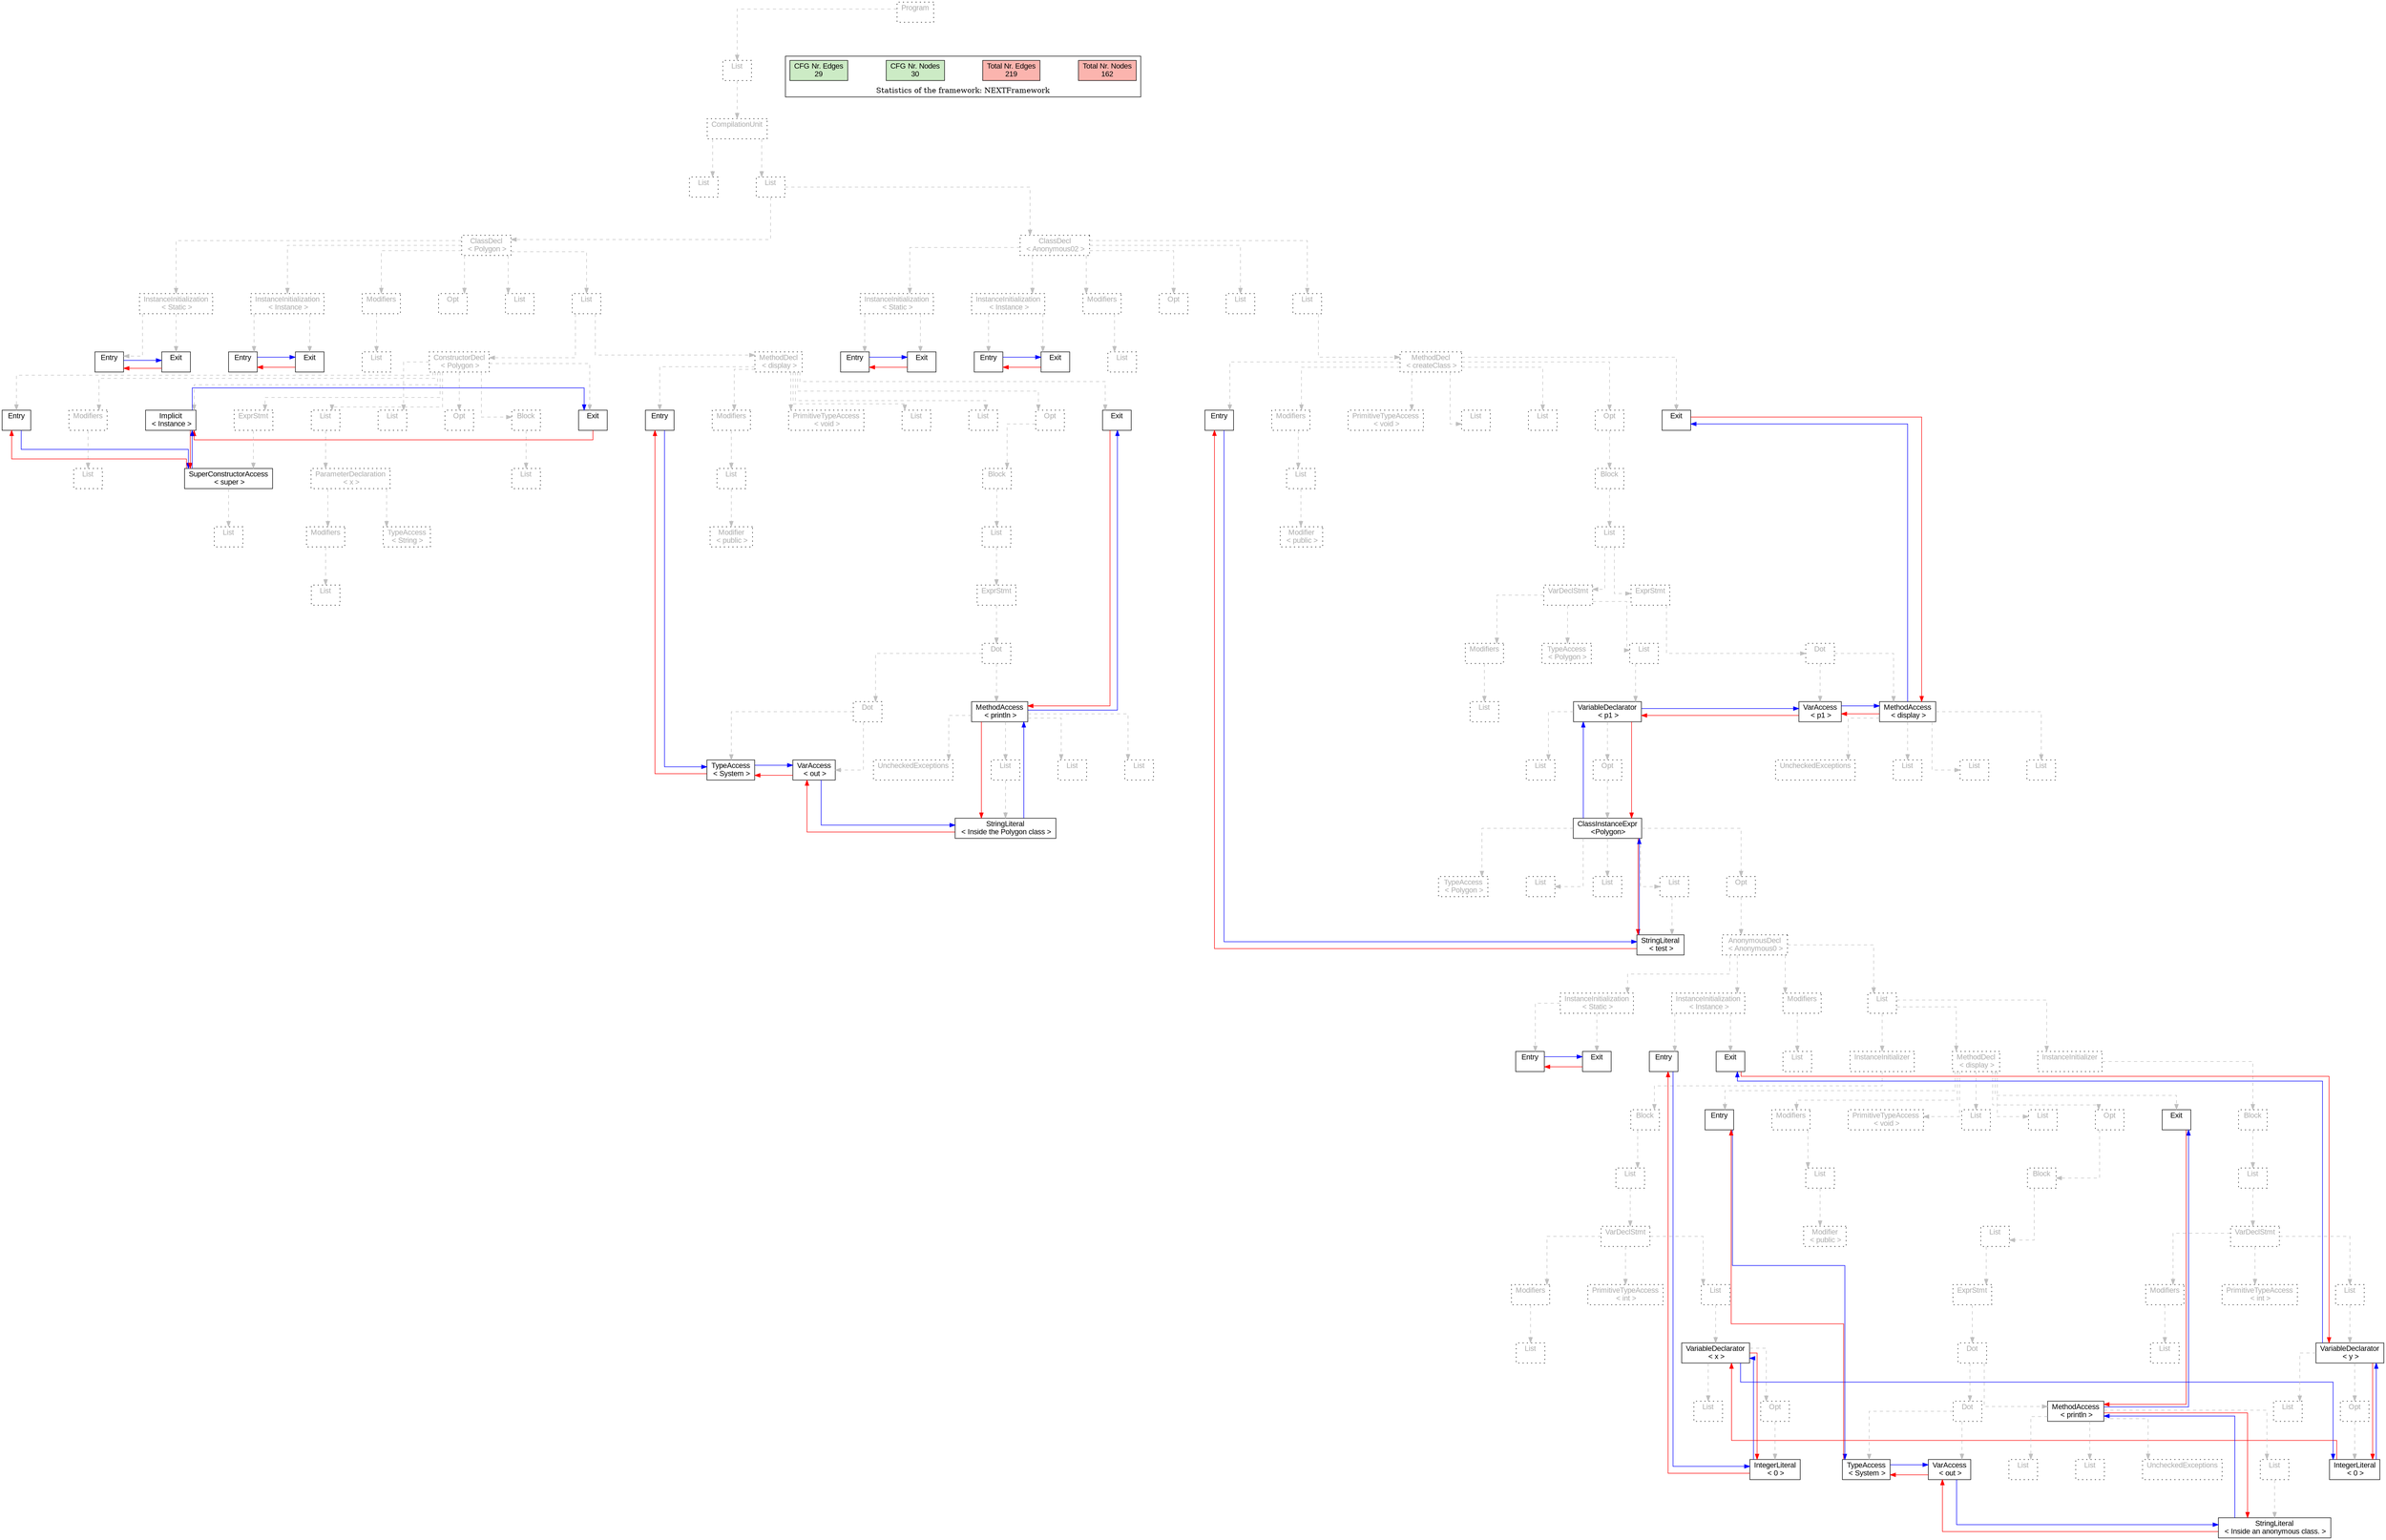 digraph G {
graph [splines=ortho, nodesep="1", ranksep="1"]
node [shape=rect, fontname=Arial];
{ rank = same; "Program[0]"}
{ rank = same; "List[1]"}
{ rank = same; "CompilationUnit[2]"}
{ rank = same; "List[3]"; "List[4]"}
{ rank = same; "ClassDecl[5]"; "ClassDecl[61]"}
{ rank = same; "Modifiers[22]"; "Opt[24]"; "List[25]"; "List[26]"; "InstanceInitialization[6]"; "InstanceInitialization[14]"; "Modifiers[78]"; "Opt[80]"; "List[81]"; "List[82]"; "InstanceInitialization[62]"; "InstanceInitialization[70]"}
{ rank = same; "List[23]"; "ConstructorDecl[27]"; "MethodDecl[39]"; "Entry[7]"; "Exit[8]"; "Entry[15]"; "Exit[16]"; "List[79]"; "MethodDecl[83]"; "Entry[63]"; "Exit[64]"; "Entry[71]"; "Exit[72]"}
{ rank = same; "Entry[28]"; "Implicit[28]"; "Modifiers[28]"; "List[30]"; "List[35]"; "Opt[36]"; "Block[37]"; "Exit[28]"; "ExprStmt[39]"; "Entry[40]"; "Modifiers[41]"; "PrimitiveTypeAccess[44]"; "List[45]"; "List[46]"; "Opt[47]"; "Exit[48]"; "Entry[84]"; "Modifiers[85]"; "PrimitiveTypeAccess[88]"; "List[89]"; "List[90]"; "Opt[91]"; "Exit[92]"}
{ rank = same; "List[29]"; "ParameterDeclaration[31]"; "List[38]"; "SuperConstructorAccess[40]"; "List[42]"; "Block[48]"; "List[86]"; "Block[92]"}
{ rank = same; "Modifiers[32]"; "TypeAccess[34]"; "List[41]"; "Modifier[43]"; "List[49]"; "Modifier[87]"; "List[93]"}
{ rank = same; "List[33]"; "ExprStmt[50]"; "VarDeclStmt[94]"; "ExprStmt[175]"}
{ rank = same; "Dot[51]"; "Modifiers[95]"; "TypeAccess[97]"; "List[98]"; "Dot[176]"}
{ rank = same; "Dot[52]"; "MethodAccess[55]"; "List[96]"; "VariableDeclarator[99]"; "VarAccess[177]"; "MethodAccess[178]"}
{ rank = same; "TypeAccess[53]"; "VarAccess[54]"; "List[57]"; "List[59]"; "List[60]"; "UncheckedExceptions[56]"; "List[100]"; "Opt[101]"; "List[180]"; "List[181]"; "List[182]"; "UncheckedExceptions[179]"}
{ rank = same; "StringLiteral[58]"; "ClassInstanceExpr[102]"}
{ rank = same; "TypeAccess[103]"; "List[104]"; "Opt[106]"; "List[173]"; "List[174]"}
{ rank = same; "Modifiers[124]"; "List[126]"; "InstanceInitialization[108]"; "InstanceInitialization[116]"}
{ rank = same; "StringLiteral[105]"; "AnonymousDecl[107]"}
{ rank = same; "Block[128]"; "Entry[140]"; "Modifiers[141]"; "PrimitiveTypeAccess[144]"; "List[145]"; "List[146]"; "Opt[147]"; "Exit[148]"; "Block[162]"}
{ rank = same; "List[125]"; "InstanceInitializer[127]"; "MethodDecl[139]"; "InstanceInitializer[161]"; "Entry[109]"; "Exit[110]"; "Entry[117]"; "Exit[118]"}
{ rank = same; "VarDeclStmt[130]"; "Modifier[143]"; "List[149]"; "VarDeclStmt[164]"}
{ rank = same; "List[129]"; "List[142]"; "Block[148]"; "List[163]"}
{ rank = same; "List[132]"; "VariableDeclarator[135]"; "Dot[151]"; "List[166]"; "VariableDeclarator[169]"}
{ rank = same; "Modifiers[131]"; "PrimitiveTypeAccess[133]"; "List[134]"; "ExprStmt[150]"; "Modifiers[165]"; "PrimitiveTypeAccess[167]"; "List[168]"}
{ rank = same; "IntegerLiteral[138]"; "TypeAccess[153]"; "VarAccess[154]"; "List[157]"; "List[159]"; "List[160]"; "UncheckedExceptions[156]"; "IntegerLiteral[172]"}
{ rank = same; "List[136]"; "Opt[137]"; "Dot[152]"; "MethodAccess[155]"; "List[170]"; "Opt[171]"}
{ rank = same; "StringLiteral[158]"}
"Program[0]" [label="Program\n ", style= dotted   fillcolor="#eeeeee" fontcolor="#aaaaaa"  ]
"List[1]" [label="List\n ", style= dotted   fillcolor="#eeeeee" fontcolor="#aaaaaa"  ]
"CompilationUnit[2]" [label="CompilationUnit\n ", style= dotted   fillcolor="#eeeeee" fontcolor="#aaaaaa"  ]
"List[3]" [label="List\n ", style= dotted   fillcolor="#eeeeee" fontcolor="#aaaaaa"  ]
"List[4]" [label="List\n ", style= dotted   fillcolor="#eeeeee" fontcolor="#aaaaaa"  ]
"ClassDecl[5]" [label="ClassDecl\n < Polygon >", style= dotted   fillcolor="#eeeeee" fontcolor="#aaaaaa"  ]
"Modifiers[22]" [label="Modifiers\n ", style= dotted   fillcolor="#eeeeee" fontcolor="#aaaaaa"  ]
"List[23]" [label="List\n ", style= dotted   fillcolor="#eeeeee" fontcolor="#aaaaaa"  ]
"Opt[24]" [label="Opt\n ", style= dotted   fillcolor="#eeeeee" fontcolor="#aaaaaa"  ]
"List[25]" [label="List\n ", style= dotted   fillcolor="#eeeeee" fontcolor="#aaaaaa"  ]
"List[26]" [label="List\n ", style= dotted   fillcolor="#eeeeee" fontcolor="#aaaaaa"  ]
"ConstructorDecl[27]" [label="ConstructorDecl\n < Polygon >", style= dotted   fillcolor="#eeeeee" fontcolor="#aaaaaa"  ]
"Entry[28]" [label="Entry\n ", fillcolor=white   style=filled  ]
"Implicit[28]" [label="Implicit\n < Instance >", fillcolor=white   style=filled  ]
"Modifiers[28]" [label="Modifiers\n ", style= dotted   fillcolor="#eeeeee" fontcolor="#aaaaaa"  ]
"List[29]" [label="List\n ", style= dotted   fillcolor="#eeeeee" fontcolor="#aaaaaa"  ]
"List[30]" [label="List\n ", style= dotted   fillcolor="#eeeeee" fontcolor="#aaaaaa"  ]
"ParameterDeclaration[31]" [label="ParameterDeclaration\n < x >", style= dotted   fillcolor="#eeeeee" fontcolor="#aaaaaa"  ]
"Modifiers[32]" [label="Modifiers\n ", style= dotted   fillcolor="#eeeeee" fontcolor="#aaaaaa"  ]
"List[33]" [label="List\n ", style= dotted   fillcolor="#eeeeee" fontcolor="#aaaaaa"  ]
"TypeAccess[34]" [label="TypeAccess\n < String >", style= dotted   fillcolor="#eeeeee" fontcolor="#aaaaaa"  ]
"List[35]" [label="List\n ", style= dotted   fillcolor="#eeeeee" fontcolor="#aaaaaa"  ]
"Opt[36]" [label="Opt\n ", style= dotted   fillcolor="#eeeeee" fontcolor="#aaaaaa"  ]
"Block[37]" [label="Block\n ", style= dotted   fillcolor="#eeeeee" fontcolor="#aaaaaa"  ]
"List[38]" [label="List\n ", style= dotted   fillcolor="#eeeeee" fontcolor="#aaaaaa"  ]
"Exit[28]" [label="Exit\n ", fillcolor=white   style=filled  ]
"ExprStmt[39]" [label="ExprStmt\n ", style= dotted   fillcolor="#eeeeee" fontcolor="#aaaaaa"  ]
"SuperConstructorAccess[40]" [label="SuperConstructorAccess\n < super >", fillcolor=white   style=filled  ]
"List[41]" [label="List\n ", style= dotted   fillcolor="#eeeeee" fontcolor="#aaaaaa"  ]
"MethodDecl[39]" [label="MethodDecl\n < display >", style= dotted   fillcolor="#eeeeee" fontcolor="#aaaaaa"  ]
"Entry[40]" [label="Entry\n ", fillcolor=white   style=filled  ]
"Modifiers[41]" [label="Modifiers\n ", style= dotted   fillcolor="#eeeeee" fontcolor="#aaaaaa"  ]
"List[42]" [label="List\n ", style= dotted   fillcolor="#eeeeee" fontcolor="#aaaaaa"  ]
"Modifier[43]" [label="Modifier\n < public >", style= dotted   fillcolor="#eeeeee" fontcolor="#aaaaaa"  ]
"PrimitiveTypeAccess[44]" [label="PrimitiveTypeAccess\n < void >", style= dotted   fillcolor="#eeeeee" fontcolor="#aaaaaa"  ]
"List[45]" [label="List\n ", style= dotted   fillcolor="#eeeeee" fontcolor="#aaaaaa"  ]
"List[46]" [label="List\n ", style= dotted   fillcolor="#eeeeee" fontcolor="#aaaaaa"  ]
"Opt[47]" [label="Opt\n ", style= dotted   fillcolor="#eeeeee" fontcolor="#aaaaaa"  ]
"Block[48]" [label="Block\n ", style= dotted   fillcolor="#eeeeee" fontcolor="#aaaaaa"  ]
"List[49]" [label="List\n ", style= dotted   fillcolor="#eeeeee" fontcolor="#aaaaaa"  ]
"ExprStmt[50]" [label="ExprStmt\n ", style= dotted   fillcolor="#eeeeee" fontcolor="#aaaaaa"  ]
"Dot[51]" [label="Dot\n ", style= dotted   fillcolor="#eeeeee" fontcolor="#aaaaaa"  ]
"Dot[52]" [label="Dot\n ", style= dotted   fillcolor="#eeeeee" fontcolor="#aaaaaa"  ]
"TypeAccess[53]" [label="TypeAccess\n < System >", fillcolor=white   style=filled  ]
"VarAccess[54]" [label="VarAccess\n < out >", fillcolor=white   style=filled  ]
"MethodAccess[55]" [label="MethodAccess\n < println >", fillcolor=white   style=filled  ]
"List[57]" [label="List\n ", style= dotted   fillcolor="#eeeeee" fontcolor="#aaaaaa"  ]
"StringLiteral[58]" [label="StringLiteral\n < Inside the Polygon class >", fillcolor=white   style=filled  ]
"List[59]" [label="List\n ", style= dotted   fillcolor="#eeeeee" fontcolor="#aaaaaa"  ]
"List[60]" [label="List\n ", style= dotted   fillcolor="#eeeeee" fontcolor="#aaaaaa"  ]
"UncheckedExceptions[56]" [label="UncheckedExceptions\n ", style= dotted   fillcolor="#eeeeee" fontcolor="#aaaaaa"  ]
"Exit[48]" [label="Exit\n ", fillcolor=white   style=filled  ]
"InstanceInitialization[6]" [label="InstanceInitialization\n < Instance >", style= dotted   fillcolor="#eeeeee" fontcolor="#aaaaaa"  ]
"Entry[7]" [label="Entry\n ", fillcolor=white   style=filled  ]
"Exit[8]" [label="Exit\n ", fillcolor=white   style=filled  ]
"InstanceInitialization[14]" [label="InstanceInitialization\n < Static >", style= dotted   fillcolor="#eeeeee" fontcolor="#aaaaaa"  ]
"Entry[15]" [label="Entry\n ", fillcolor=white   style=filled  ]
"Exit[16]" [label="Exit\n ", fillcolor=white   style=filled  ]
"ClassDecl[61]" [label="ClassDecl\n < Anonymous02 >", style= dotted   fillcolor="#eeeeee" fontcolor="#aaaaaa"  ]
"Modifiers[78]" [label="Modifiers\n ", style= dotted   fillcolor="#eeeeee" fontcolor="#aaaaaa"  ]
"List[79]" [label="List\n ", style= dotted   fillcolor="#eeeeee" fontcolor="#aaaaaa"  ]
"Opt[80]" [label="Opt\n ", style= dotted   fillcolor="#eeeeee" fontcolor="#aaaaaa"  ]
"List[81]" [label="List\n ", style= dotted   fillcolor="#eeeeee" fontcolor="#aaaaaa"  ]
"List[82]" [label="List\n ", style= dotted   fillcolor="#eeeeee" fontcolor="#aaaaaa"  ]
"MethodDecl[83]" [label="MethodDecl\n < createClass >", style= dotted   fillcolor="#eeeeee" fontcolor="#aaaaaa"  ]
"Entry[84]" [label="Entry\n ", fillcolor=white   style=filled  ]
"Modifiers[85]" [label="Modifiers\n ", style= dotted   fillcolor="#eeeeee" fontcolor="#aaaaaa"  ]
"List[86]" [label="List\n ", style= dotted   fillcolor="#eeeeee" fontcolor="#aaaaaa"  ]
"Modifier[87]" [label="Modifier\n < public >", style= dotted   fillcolor="#eeeeee" fontcolor="#aaaaaa"  ]
"PrimitiveTypeAccess[88]" [label="PrimitiveTypeAccess\n < void >", style= dotted   fillcolor="#eeeeee" fontcolor="#aaaaaa"  ]
"List[89]" [label="List\n ", style= dotted   fillcolor="#eeeeee" fontcolor="#aaaaaa"  ]
"List[90]" [label="List\n ", style= dotted   fillcolor="#eeeeee" fontcolor="#aaaaaa"  ]
"Opt[91]" [label="Opt\n ", style= dotted   fillcolor="#eeeeee" fontcolor="#aaaaaa"  ]
"Block[92]" [label="Block\n ", style= dotted   fillcolor="#eeeeee" fontcolor="#aaaaaa"  ]
"List[93]" [label="List\n ", style= dotted   fillcolor="#eeeeee" fontcolor="#aaaaaa"  ]
"VarDeclStmt[94]" [label="VarDeclStmt\n ", style= dotted   fillcolor="#eeeeee" fontcolor="#aaaaaa"  ]
"Modifiers[95]" [label="Modifiers\n ", style= dotted   fillcolor="#eeeeee" fontcolor="#aaaaaa"  ]
"List[96]" [label="List\n ", style= dotted   fillcolor="#eeeeee" fontcolor="#aaaaaa"  ]
"TypeAccess[97]" [label="TypeAccess\n < Polygon >", style= dotted   fillcolor="#eeeeee" fontcolor="#aaaaaa"  ]
"List[98]" [label="List\n ", style= dotted   fillcolor="#eeeeee" fontcolor="#aaaaaa"  ]
"VariableDeclarator[99]" [label="VariableDeclarator\n < p1 >", fillcolor=white   style=filled  ]
"List[100]" [label="List\n ", style= dotted   fillcolor="#eeeeee" fontcolor="#aaaaaa"  ]
"Opt[101]" [label="Opt\n ", style= dotted   fillcolor="#eeeeee" fontcolor="#aaaaaa"  ]
"ClassInstanceExpr[102]" [label="ClassInstanceExpr\n <Polygon>", fillcolor=white   style=filled  ]
"TypeAccess[103]" [label="TypeAccess\n < Polygon >", style= dotted   fillcolor="#eeeeee" fontcolor="#aaaaaa"  ]
"List[104]" [label="List\n ", style= dotted   fillcolor="#eeeeee" fontcolor="#aaaaaa"  ]
"StringLiteral[105]" [label="StringLiteral\n < test >", fillcolor=white   style=filled  ]
"Opt[106]" [label="Opt\n ", style= dotted   fillcolor="#eeeeee" fontcolor="#aaaaaa"  ]
"AnonymousDecl[107]" [label="AnonymousDecl\n < Anonymous0 >", style= dotted   fillcolor="#eeeeee" fontcolor="#aaaaaa"  ]
"Modifiers[124]" [label="Modifiers\n ", style= dotted   fillcolor="#eeeeee" fontcolor="#aaaaaa"  ]
"List[125]" [label="List\n ", style= dotted   fillcolor="#eeeeee" fontcolor="#aaaaaa"  ]
"List[126]" [label="List\n ", style= dotted   fillcolor="#eeeeee" fontcolor="#aaaaaa"  ]
"InstanceInitializer[127]" [label="InstanceInitializer\n ", style= dotted   fillcolor="#eeeeee" fontcolor="#aaaaaa"  ]
"Block[128]" [label="Block\n ", style= dotted   fillcolor="#eeeeee" fontcolor="#aaaaaa"  ]
"List[129]" [label="List\n ", style= dotted   fillcolor="#eeeeee" fontcolor="#aaaaaa"  ]
"VarDeclStmt[130]" [label="VarDeclStmt\n ", style= dotted   fillcolor="#eeeeee" fontcolor="#aaaaaa"  ]
"Modifiers[131]" [label="Modifiers\n ", style= dotted   fillcolor="#eeeeee" fontcolor="#aaaaaa"  ]
"List[132]" [label="List\n ", style= dotted   fillcolor="#eeeeee" fontcolor="#aaaaaa"  ]
"PrimitiveTypeAccess[133]" [label="PrimitiveTypeAccess\n < int >", style= dotted   fillcolor="#eeeeee" fontcolor="#aaaaaa"  ]
"List[134]" [label="List\n ", style= dotted   fillcolor="#eeeeee" fontcolor="#aaaaaa"  ]
"VariableDeclarator[135]" [label="VariableDeclarator\n < x >", fillcolor=white   style=filled  ]
"List[136]" [label="List\n ", style= dotted   fillcolor="#eeeeee" fontcolor="#aaaaaa"  ]
"Opt[137]" [label="Opt\n ", style= dotted   fillcolor="#eeeeee" fontcolor="#aaaaaa"  ]
"IntegerLiteral[138]" [label="IntegerLiteral\n < 0 >", fillcolor=white   style=filled  ]
"MethodDecl[139]" [label="MethodDecl\n < display >", style= dotted   fillcolor="#eeeeee" fontcolor="#aaaaaa"  ]
"Entry[140]" [label="Entry\n ", fillcolor=white   style=filled  ]
"Modifiers[141]" [label="Modifiers\n ", style= dotted   fillcolor="#eeeeee" fontcolor="#aaaaaa"  ]
"List[142]" [label="List\n ", style= dotted   fillcolor="#eeeeee" fontcolor="#aaaaaa"  ]
"Modifier[143]" [label="Modifier\n < public >", style= dotted   fillcolor="#eeeeee" fontcolor="#aaaaaa"  ]
"PrimitiveTypeAccess[144]" [label="PrimitiveTypeAccess\n < void >", style= dotted   fillcolor="#eeeeee" fontcolor="#aaaaaa"  ]
"List[145]" [label="List\n ", style= dotted   fillcolor="#eeeeee" fontcolor="#aaaaaa"  ]
"List[146]" [label="List\n ", style= dotted   fillcolor="#eeeeee" fontcolor="#aaaaaa"  ]
"Opt[147]" [label="Opt\n ", style= dotted   fillcolor="#eeeeee" fontcolor="#aaaaaa"  ]
"Block[148]" [label="Block\n ", style= dotted   fillcolor="#eeeeee" fontcolor="#aaaaaa"  ]
"List[149]" [label="List\n ", style= dotted   fillcolor="#eeeeee" fontcolor="#aaaaaa"  ]
"ExprStmt[150]" [label="ExprStmt\n ", style= dotted   fillcolor="#eeeeee" fontcolor="#aaaaaa"  ]
"Dot[151]" [label="Dot\n ", style= dotted   fillcolor="#eeeeee" fontcolor="#aaaaaa"  ]
"Dot[152]" [label="Dot\n ", style= dotted   fillcolor="#eeeeee" fontcolor="#aaaaaa"  ]
"TypeAccess[153]" [label="TypeAccess\n < System >", fillcolor=white   style=filled  ]
"VarAccess[154]" [label="VarAccess\n < out >", fillcolor=white   style=filled  ]
"MethodAccess[155]" [label="MethodAccess\n < println >", fillcolor=white   style=filled  ]
"List[157]" [label="List\n ", style= dotted   fillcolor="#eeeeee" fontcolor="#aaaaaa"  ]
"StringLiteral[158]" [label="StringLiteral\n < Inside an anonymous class. >", fillcolor=white   style=filled  ]
"List[159]" [label="List\n ", style= dotted   fillcolor="#eeeeee" fontcolor="#aaaaaa"  ]
"List[160]" [label="List\n ", style= dotted   fillcolor="#eeeeee" fontcolor="#aaaaaa"  ]
"UncheckedExceptions[156]" [label="UncheckedExceptions\n ", style= dotted   fillcolor="#eeeeee" fontcolor="#aaaaaa"  ]
"Exit[148]" [label="Exit\n ", fillcolor=white   style=filled  ]
"InstanceInitializer[161]" [label="InstanceInitializer\n ", style= dotted   fillcolor="#eeeeee" fontcolor="#aaaaaa"  ]
"Block[162]" [label="Block\n ", style= dotted   fillcolor="#eeeeee" fontcolor="#aaaaaa"  ]
"List[163]" [label="List\n ", style= dotted   fillcolor="#eeeeee" fontcolor="#aaaaaa"  ]
"VarDeclStmt[164]" [label="VarDeclStmt\n ", style= dotted   fillcolor="#eeeeee" fontcolor="#aaaaaa"  ]
"Modifiers[165]" [label="Modifiers\n ", style= dotted   fillcolor="#eeeeee" fontcolor="#aaaaaa"  ]
"List[166]" [label="List\n ", style= dotted   fillcolor="#eeeeee" fontcolor="#aaaaaa"  ]
"PrimitiveTypeAccess[167]" [label="PrimitiveTypeAccess\n < int >", style= dotted   fillcolor="#eeeeee" fontcolor="#aaaaaa"  ]
"List[168]" [label="List\n ", style= dotted   fillcolor="#eeeeee" fontcolor="#aaaaaa"  ]
"VariableDeclarator[169]" [label="VariableDeclarator\n < y >", fillcolor=white   style=filled  ]
"List[170]" [label="List\n ", style= dotted   fillcolor="#eeeeee" fontcolor="#aaaaaa"  ]
"Opt[171]" [label="Opt\n ", style= dotted   fillcolor="#eeeeee" fontcolor="#aaaaaa"  ]
"IntegerLiteral[172]" [label="IntegerLiteral\n < 0 >", fillcolor=white   style=filled  ]
"InstanceInitialization[108]" [label="InstanceInitialization\n < Instance >", style= dotted   fillcolor="#eeeeee" fontcolor="#aaaaaa"  ]
"Entry[109]" [label="Entry\n ", fillcolor=white   style=filled  ]
"Exit[110]" [label="Exit\n ", fillcolor=white   style=filled  ]
"InstanceInitialization[116]" [label="InstanceInitialization\n < Static >", style= dotted   fillcolor="#eeeeee" fontcolor="#aaaaaa"  ]
"Entry[117]" [label="Entry\n ", fillcolor=white   style=filled  ]
"Exit[118]" [label="Exit\n ", fillcolor=white   style=filled  ]
"List[173]" [label="List\n ", style= dotted   fillcolor="#eeeeee" fontcolor="#aaaaaa"  ]
"List[174]" [label="List\n ", style= dotted   fillcolor="#eeeeee" fontcolor="#aaaaaa"  ]
"ExprStmt[175]" [label="ExprStmt\n ", style= dotted   fillcolor="#eeeeee" fontcolor="#aaaaaa"  ]
"Dot[176]" [label="Dot\n ", style= dotted   fillcolor="#eeeeee" fontcolor="#aaaaaa"  ]
"VarAccess[177]" [label="VarAccess\n < p1 >", fillcolor=white   style=filled  ]
"MethodAccess[178]" [label="MethodAccess\n < display >", fillcolor=white   style=filled  ]
"List[180]" [label="List\n ", style= dotted   fillcolor="#eeeeee" fontcolor="#aaaaaa"  ]
"List[181]" [label="List\n ", style= dotted   fillcolor="#eeeeee" fontcolor="#aaaaaa"  ]
"List[182]" [label="List\n ", style= dotted   fillcolor="#eeeeee" fontcolor="#aaaaaa"  ]
"UncheckedExceptions[179]" [label="UncheckedExceptions\n ", style= dotted   fillcolor="#eeeeee" fontcolor="#aaaaaa"  ]
"Exit[92]" [label="Exit\n ", fillcolor=white   style=filled  ]
"InstanceInitialization[62]" [label="InstanceInitialization\n < Instance >", style= dotted   fillcolor="#eeeeee" fontcolor="#aaaaaa"  ]
"Entry[63]" [label="Entry\n ", fillcolor=white   style=filled  ]
"Exit[64]" [label="Exit\n ", fillcolor=white   style=filled  ]
"InstanceInitialization[70]" [label="InstanceInitialization\n < Static >", style= dotted   fillcolor="#eeeeee" fontcolor="#aaaaaa"  ]
"Entry[71]" [label="Entry\n ", fillcolor=white   style=filled  ]
"Exit[72]" [label="Exit\n ", fillcolor=white   style=filled  ]
"CompilationUnit[2]" -> "List[3]" [style=dashed, color=gray]
"Modifiers[22]" -> "List[23]" [style=dashed, color=gray]
"ClassDecl[5]" -> "Modifiers[22]" [style=dashed, color=gray]
"ClassDecl[5]" -> "Opt[24]" [style=dashed, color=gray]
"ClassDecl[5]" -> "List[25]" [style=dashed, color=gray]
"ConstructorDecl[27]" -> "Entry[28]" [style=dashed, color=gray]
"ConstructorDecl[27]" -> "Implicit[28]" [style=dashed, color=gray]
"Modifiers[28]" -> "List[29]" [style=dashed, color=gray]
"ConstructorDecl[27]" -> "Modifiers[28]" [style=dashed, color=gray]
"Modifiers[32]" -> "List[33]" [style=dashed, color=gray]
"ParameterDeclaration[31]" -> "Modifiers[32]" [style=dashed, color=gray]
"ParameterDeclaration[31]" -> "TypeAccess[34]" [style=dashed, color=gray]
"List[30]" -> "ParameterDeclaration[31]" [style=dashed, color=gray]
"ConstructorDecl[27]" -> "List[30]" [style=dashed, color=gray]
"ConstructorDecl[27]" -> "List[35]" [style=dashed, color=gray]
"ConstructorDecl[27]" -> "Opt[36]" [style=dashed, color=gray]
"Block[37]" -> "List[38]" [style=dashed, color=gray]
"ConstructorDecl[27]" -> "Block[37]" [style=dashed, color=gray]
"ConstructorDecl[27]" -> "Exit[28]" [style=dashed, color=gray]
"SuperConstructorAccess[40]" -> "List[41]" [style=dashed, color=gray]
"ExprStmt[39]" -> "SuperConstructorAccess[40]" [style=dashed, color=gray]
"ConstructorDecl[27]" -> "ExprStmt[39]" [style=dashed, color=gray]
"List[26]" -> "ConstructorDecl[27]" [style=dashed, color=gray]
"MethodDecl[39]" -> "Entry[40]" [style=dashed, color=gray]
"List[42]" -> "Modifier[43]" [style=dashed, color=gray]
"Modifiers[41]" -> "List[42]" [style=dashed, color=gray]
"MethodDecl[39]" -> "Modifiers[41]" [style=dashed, color=gray]
"MethodDecl[39]" -> "PrimitiveTypeAccess[44]" [style=dashed, color=gray]
"MethodDecl[39]" -> "List[45]" [style=dashed, color=gray]
"MethodDecl[39]" -> "List[46]" [style=dashed, color=gray]
"Dot[52]" -> "TypeAccess[53]" [style=dashed, color=gray]
"Dot[52]" -> "VarAccess[54]" [style=dashed, color=gray]
"Dot[51]" -> "Dot[52]" [style=dashed, color=gray]
"List[57]" -> "StringLiteral[58]" [style=dashed, color=gray]
"MethodAccess[55]" -> "List[57]" [style=dashed, color=gray]
"MethodAccess[55]" -> "List[59]" [style=dashed, color=gray]
"MethodAccess[55]" -> "List[60]" [style=dashed, color=gray]
"MethodAccess[55]" -> "UncheckedExceptions[56]" [style=dashed, color=gray]
"Dot[51]" -> "MethodAccess[55]" [style=dashed, color=gray]
"ExprStmt[50]" -> "Dot[51]" [style=dashed, color=gray]
"List[49]" -> "ExprStmt[50]" [style=dashed, color=gray]
"Block[48]" -> "List[49]" [style=dashed, color=gray]
"Opt[47]" -> "Block[48]" [style=dashed, color=gray]
"MethodDecl[39]" -> "Opt[47]" [style=dashed, color=gray]
"MethodDecl[39]" -> "Exit[48]" [style=dashed, color=gray]
"List[26]" -> "MethodDecl[39]" [style=dashed, color=gray]
"ClassDecl[5]" -> "List[26]" [style=dashed, color=gray]
"InstanceInitialization[6]" -> "Entry[7]" [style=dashed, color=gray]
"InstanceInitialization[6]" -> "Exit[8]" [style=dashed, color=gray]
"InstanceInitialization[14]" -> "Entry[15]" [style=dashed, color=gray]
"InstanceInitialization[14]" -> "Exit[16]" [style=dashed, color=gray]
"ClassDecl[5]" -> "InstanceInitialization[6]" [style=dashed, color=gray]
"ClassDecl[5]" -> "InstanceInitialization[14]" [style=dashed, color=gray]
"List[4]" -> "ClassDecl[5]" [style=dashed, color=gray]
"Modifiers[78]" -> "List[79]" [style=dashed, color=gray]
"ClassDecl[61]" -> "Modifiers[78]" [style=dashed, color=gray]
"ClassDecl[61]" -> "Opt[80]" [style=dashed, color=gray]
"ClassDecl[61]" -> "List[81]" [style=dashed, color=gray]
"MethodDecl[83]" -> "Entry[84]" [style=dashed, color=gray]
"List[86]" -> "Modifier[87]" [style=dashed, color=gray]
"Modifiers[85]" -> "List[86]" [style=dashed, color=gray]
"MethodDecl[83]" -> "Modifiers[85]" [style=dashed, color=gray]
"MethodDecl[83]" -> "PrimitiveTypeAccess[88]" [style=dashed, color=gray]
"MethodDecl[83]" -> "List[89]" [style=dashed, color=gray]
"MethodDecl[83]" -> "List[90]" [style=dashed, color=gray]
"Modifiers[95]" -> "List[96]" [style=dashed, color=gray]
"VarDeclStmt[94]" -> "Modifiers[95]" [style=dashed, color=gray]
"VarDeclStmt[94]" -> "TypeAccess[97]" [style=dashed, color=gray]
"VariableDeclarator[99]" -> "List[100]" [style=dashed, color=gray]
"ClassInstanceExpr[102]" -> "TypeAccess[103]" [style=dashed, color=gray]
"List[104]" -> "StringLiteral[105]" [style=dashed, color=gray]
"ClassInstanceExpr[102]" -> "List[104]" [style=dashed, color=gray]
"Modifiers[124]" -> "List[125]" [style=dashed, color=gray]
"AnonymousDecl[107]" -> "Modifiers[124]" [style=dashed, color=gray]
"Modifiers[131]" -> "List[132]" [style=dashed, color=gray]
"VarDeclStmt[130]" -> "Modifiers[131]" [style=dashed, color=gray]
"VarDeclStmt[130]" -> "PrimitiveTypeAccess[133]" [style=dashed, color=gray]
"VariableDeclarator[135]" -> "List[136]" [style=dashed, color=gray]
"Opt[137]" -> "IntegerLiteral[138]" [style=dashed, color=gray]
"VariableDeclarator[135]" -> "Opt[137]" [style=dashed, color=gray]
"List[134]" -> "VariableDeclarator[135]" [style=dashed, color=gray]
"VarDeclStmt[130]" -> "List[134]" [style=dashed, color=gray]
"List[129]" -> "VarDeclStmt[130]" [style=dashed, color=gray]
"Block[128]" -> "List[129]" [style=dashed, color=gray]
"InstanceInitializer[127]" -> "Block[128]" [style=dashed, color=gray]
"List[126]" -> "InstanceInitializer[127]" [style=dashed, color=gray]
"MethodDecl[139]" -> "Entry[140]" [style=dashed, color=gray]
"List[142]" -> "Modifier[143]" [style=dashed, color=gray]
"Modifiers[141]" -> "List[142]" [style=dashed, color=gray]
"MethodDecl[139]" -> "Modifiers[141]" [style=dashed, color=gray]
"MethodDecl[139]" -> "PrimitiveTypeAccess[144]" [style=dashed, color=gray]
"MethodDecl[139]" -> "List[145]" [style=dashed, color=gray]
"MethodDecl[139]" -> "List[146]" [style=dashed, color=gray]
"Dot[152]" -> "TypeAccess[153]" [style=dashed, color=gray]
"Dot[152]" -> "VarAccess[154]" [style=dashed, color=gray]
"Dot[151]" -> "Dot[152]" [style=dashed, color=gray]
"List[157]" -> "StringLiteral[158]" [style=dashed, color=gray]
"MethodAccess[155]" -> "List[157]" [style=dashed, color=gray]
"MethodAccess[155]" -> "List[159]" [style=dashed, color=gray]
"MethodAccess[155]" -> "List[160]" [style=dashed, color=gray]
"MethodAccess[155]" -> "UncheckedExceptions[156]" [style=dashed, color=gray]
"Dot[151]" -> "MethodAccess[155]" [style=dashed, color=gray]
"ExprStmt[150]" -> "Dot[151]" [style=dashed, color=gray]
"List[149]" -> "ExprStmt[150]" [style=dashed, color=gray]
"Block[148]" -> "List[149]" [style=dashed, color=gray]
"Opt[147]" -> "Block[148]" [style=dashed, color=gray]
"MethodDecl[139]" -> "Opt[147]" [style=dashed, color=gray]
"MethodDecl[139]" -> "Exit[148]" [style=dashed, color=gray]
"List[126]" -> "MethodDecl[139]" [style=dashed, color=gray]
"Modifiers[165]" -> "List[166]" [style=dashed, color=gray]
"VarDeclStmt[164]" -> "Modifiers[165]" [style=dashed, color=gray]
"VarDeclStmt[164]" -> "PrimitiveTypeAccess[167]" [style=dashed, color=gray]
"VariableDeclarator[169]" -> "List[170]" [style=dashed, color=gray]
"Opt[171]" -> "IntegerLiteral[172]" [style=dashed, color=gray]
"VariableDeclarator[169]" -> "Opt[171]" [style=dashed, color=gray]
"List[168]" -> "VariableDeclarator[169]" [style=dashed, color=gray]
"VarDeclStmt[164]" -> "List[168]" [style=dashed, color=gray]
"List[163]" -> "VarDeclStmt[164]" [style=dashed, color=gray]
"Block[162]" -> "List[163]" [style=dashed, color=gray]
"InstanceInitializer[161]" -> "Block[162]" [style=dashed, color=gray]
"List[126]" -> "InstanceInitializer[161]" [style=dashed, color=gray]
"AnonymousDecl[107]" -> "List[126]" [style=dashed, color=gray]
"InstanceInitialization[108]" -> "Entry[109]" [style=dashed, color=gray]
"InstanceInitialization[108]" -> "Exit[110]" [style=dashed, color=gray]
"InstanceInitialization[116]" -> "Entry[117]" [style=dashed, color=gray]
"InstanceInitialization[116]" -> "Exit[118]" [style=dashed, color=gray]
"AnonymousDecl[107]" -> "InstanceInitialization[108]" [style=dashed, color=gray]
"AnonymousDecl[107]" -> "InstanceInitialization[116]" [style=dashed, color=gray]
"Opt[106]" -> "AnonymousDecl[107]" [style=dashed, color=gray]
"ClassInstanceExpr[102]" -> "Opt[106]" [style=dashed, color=gray]
"ClassInstanceExpr[102]" -> "List[173]" [style=dashed, color=gray]
"ClassInstanceExpr[102]" -> "List[174]" [style=dashed, color=gray]
"Opt[101]" -> "ClassInstanceExpr[102]" [style=dashed, color=gray]
"VariableDeclarator[99]" -> "Opt[101]" [style=dashed, color=gray]
"List[98]" -> "VariableDeclarator[99]" [style=dashed, color=gray]
"VarDeclStmt[94]" -> "List[98]" [style=dashed, color=gray]
"List[93]" -> "VarDeclStmt[94]" [style=dashed, color=gray]
"Dot[176]" -> "VarAccess[177]" [style=dashed, color=gray]
"MethodAccess[178]" -> "List[180]" [style=dashed, color=gray]
"MethodAccess[178]" -> "List[181]" [style=dashed, color=gray]
"MethodAccess[178]" -> "List[182]" [style=dashed, color=gray]
"MethodAccess[178]" -> "UncheckedExceptions[179]" [style=dashed, color=gray]
"Dot[176]" -> "MethodAccess[178]" [style=dashed, color=gray]
"ExprStmt[175]" -> "Dot[176]" [style=dashed, color=gray]
"List[93]" -> "ExprStmt[175]" [style=dashed, color=gray]
"Block[92]" -> "List[93]" [style=dashed, color=gray]
"Opt[91]" -> "Block[92]" [style=dashed, color=gray]
"MethodDecl[83]" -> "Opt[91]" [style=dashed, color=gray]
"MethodDecl[83]" -> "Exit[92]" [style=dashed, color=gray]
"List[82]" -> "MethodDecl[83]" [style=dashed, color=gray]
"ClassDecl[61]" -> "List[82]" [style=dashed, color=gray]
"InstanceInitialization[62]" -> "Entry[63]" [style=dashed, color=gray]
"InstanceInitialization[62]" -> "Exit[64]" [style=dashed, color=gray]
"InstanceInitialization[70]" -> "Entry[71]" [style=dashed, color=gray]
"InstanceInitialization[70]" -> "Exit[72]" [style=dashed, color=gray]
"ClassDecl[61]" -> "InstanceInitialization[62]" [style=dashed, color=gray]
"ClassDecl[61]" -> "InstanceInitialization[70]" [style=dashed, color=gray]
"List[4]" -> "ClassDecl[61]" [style=dashed, color=gray]
"CompilationUnit[2]" -> "List[4]" [style=dashed, color=gray]
"List[1]" -> "CompilationUnit[2]" [style=dashed, color=gray]
"Program[0]" -> "List[1]" [style=dashed, color=gray]
"Exit[16]" -> "Entry[15]" [color=red, constraint=false]
"Entry[15]" -> "Exit[16]" [color=blue, constraint=false, xlabel=" "] 
"Exit[8]" -> "Entry[7]" [color=red, constraint=false]
"Entry[7]" -> "Exit[8]" [color=blue, constraint=false, xlabel=" "] 
"Exit[28]" -> "Implicit[28]" [color=red, constraint=false]
"Implicit[28]" -> "Exit[28]" [color=blue, constraint=false, xlabel=" "] 
"Implicit[28]" -> "SuperConstructorAccess[40]" [color=red, constraint=false]
"SuperConstructorAccess[40]" -> "Implicit[28]" [color=blue, constraint=false, xlabel=" "] 
"SuperConstructorAccess[40]" -> "Entry[28]" [color=red, constraint=false]
"Entry[28]" -> "SuperConstructorAccess[40]" [color=blue, constraint=false, xlabel=" "] 
"Exit[48]" -> "MethodAccess[55]" [color=red, constraint=false]
"MethodAccess[55]" -> "Exit[48]" [color=blue, constraint=false, xlabel=" "] 
"MethodAccess[55]" -> "StringLiteral[58]" [color=red, constraint=false]
"StringLiteral[58]" -> "MethodAccess[55]" [color=blue, constraint=false, xlabel=" "] 
"StringLiteral[58]" -> "VarAccess[54]" [color=red, constraint=false]
"VarAccess[54]" -> "StringLiteral[58]" [color=blue, constraint=false, xlabel=" "] 
"VarAccess[54]" -> "TypeAccess[53]" [color=red, constraint=false]
"TypeAccess[53]" -> "VarAccess[54]" [color=blue, constraint=false, xlabel=" "] 
"TypeAccess[53]" -> "Entry[40]" [color=red, constraint=false]
"Entry[40]" -> "TypeAccess[53]" [color=blue, constraint=false, xlabel=" "] 
"Exit[72]" -> "Entry[71]" [color=red, constraint=false]
"Entry[71]" -> "Exit[72]" [color=blue, constraint=false, xlabel=" "] 
"Exit[64]" -> "Entry[63]" [color=red, constraint=false]
"Entry[63]" -> "Exit[64]" [color=blue, constraint=false, xlabel=" "] 
"Exit[92]" -> "MethodAccess[178]" [color=red, constraint=false]
"MethodAccess[178]" -> "Exit[92]" [color=blue, constraint=false, xlabel=" "] 
"MethodAccess[178]" -> "VarAccess[177]" [color=red, constraint=false]
"VarAccess[177]" -> "MethodAccess[178]" [color=blue, constraint=false, xlabel=" "] 
"VarAccess[177]" -> "VariableDeclarator[99]" [color=red, constraint=false]
"VariableDeclarator[99]" -> "VarAccess[177]" [color=blue, constraint=false, xlabel=" "] 
"VariableDeclarator[99]" -> "ClassInstanceExpr[102]" [color=red, constraint=false]
"ClassInstanceExpr[102]" -> "VariableDeclarator[99]" [color=blue, constraint=false, xlabel=" "] 
"ClassInstanceExpr[102]" -> "StringLiteral[105]" [color=red, constraint=false]
"StringLiteral[105]" -> "ClassInstanceExpr[102]" [color=blue, constraint=false, xlabel=" "] 
"StringLiteral[105]" -> "Entry[84]" [color=red, constraint=false]
"Entry[84]" -> "StringLiteral[105]" [color=blue, constraint=false, xlabel=" "] 
"Exit[118]" -> "Entry[117]" [color=red, constraint=false]
"Entry[117]" -> "Exit[118]" [color=blue, constraint=false, xlabel=" "] 
"Exit[110]" -> "VariableDeclarator[169]" [color=red, constraint=false]
"VariableDeclarator[169]" -> "Exit[110]" [color=blue, constraint=false, xlabel=" "] 
"VariableDeclarator[169]" -> "IntegerLiteral[172]" [color=red, constraint=false]
"IntegerLiteral[172]" -> "VariableDeclarator[169]" [color=blue, constraint=false, xlabel=" "] 
"IntegerLiteral[172]" -> "VariableDeclarator[135]" [color=red, constraint=false]
"VariableDeclarator[135]" -> "IntegerLiteral[172]" [color=blue, constraint=false, xlabel=" "] 
"VariableDeclarator[135]" -> "IntegerLiteral[138]" [color=red, constraint=false]
"IntegerLiteral[138]" -> "VariableDeclarator[135]" [color=blue, constraint=false, xlabel=" "] 
"IntegerLiteral[138]" -> "Entry[109]" [color=red, constraint=false]
"Entry[109]" -> "IntegerLiteral[138]" [color=blue, constraint=false, xlabel=" "] 
"Exit[148]" -> "MethodAccess[155]" [color=red, constraint=false]
"MethodAccess[155]" -> "Exit[148]" [color=blue, constraint=false, xlabel=" "] 
"MethodAccess[155]" -> "StringLiteral[158]" [color=red, constraint=false]
"StringLiteral[158]" -> "MethodAccess[155]" [color=blue, constraint=false, xlabel=" "] 
"StringLiteral[158]" -> "VarAccess[154]" [color=red, constraint=false]
"VarAccess[154]" -> "StringLiteral[158]" [color=blue, constraint=false, xlabel=" "] 
"VarAccess[154]" -> "TypeAccess[153]" [color=red, constraint=false]
"TypeAccess[153]" -> "VarAccess[154]" [color=blue, constraint=false, xlabel=" "] 
"TypeAccess[153]" -> "Entry[140]" [color=red, constraint=false]
"Entry[140]" -> "TypeAccess[153]" [color=blue, constraint=false, xlabel=" "] 
"List[3]" -> "List[4]" [style=invis]
"ClassDecl[5]" -> "ClassDecl[61]" [style=invis]
"InstanceInitialization[14]" -> "InstanceInitialization[6]" -> "Modifiers[22]" -> "Opt[24]" -> "List[25]" -> "List[26]" [style=invis]
"ConstructorDecl[27]" -> "MethodDecl[39]" [style=invis]
"Entry[28]" -> "Modifiers[28]" -> "List[30]" -> "List[35]" -> "Opt[36]" -> "Block[37]" -> "Exit[28]" [style=invis]
"Modifiers[32]" -> "TypeAccess[34]" [style=invis]
"Entry[40]" -> "Modifiers[41]" -> "PrimitiveTypeAccess[44]" -> "List[45]" -> "List[46]" -> "Opt[47]" -> "Exit[48]" [style=invis]
"Dot[52]" -> "MethodAccess[55]" [style=invis]
"TypeAccess[53]" -> "VarAccess[54]" [style=invis]
"Entry[7]" -> "Exit[8]" [style=invis]
"Entry[15]" -> "Exit[16]" [style=invis]
"InstanceInitialization[70]" -> "InstanceInitialization[62]" -> "Modifiers[78]" -> "Opt[80]" -> "List[81]" -> "List[82]" [style=invis]
"Entry[84]" -> "Modifiers[85]" -> "PrimitiveTypeAccess[88]" -> "List[89]" -> "List[90]" -> "Opt[91]" -> "Exit[92]" [style=invis]
"VarDeclStmt[94]" -> "ExprStmt[175]" [style=invis]
"Modifiers[95]" -> "TypeAccess[97]" -> "List[98]" [style=invis]
"List[100]" -> "Opt[101]" [style=invis]
"TypeAccess[103]" -> "List[104]" -> "Opt[106]" [style=invis]
"InstanceInitialization[116]" -> "InstanceInitialization[108]" -> "Modifiers[124]" -> "List[126]" [style=invis]
"InstanceInitializer[127]" -> "MethodDecl[139]" -> "InstanceInitializer[161]" [style=invis]
"Modifiers[131]" -> "PrimitiveTypeAccess[133]" -> "List[134]" [style=invis]
"List[136]" -> "Opt[137]" [style=invis]
"Entry[140]" -> "Modifiers[141]" -> "PrimitiveTypeAccess[144]" -> "List[145]" -> "List[146]" -> "Opt[147]" -> "Exit[148]" [style=invis]
"Dot[152]" -> "MethodAccess[155]" [style=invis]
"TypeAccess[153]" -> "VarAccess[154]" [style=invis]
"Modifiers[165]" -> "PrimitiveTypeAccess[167]" -> "List[168]" [style=invis]
"List[170]" -> "Opt[171]" [style=invis]
"Entry[109]" -> "Exit[110]" [style=invis]
"Entry[117]" -> "Exit[118]" [style=invis]
"VarAccess[177]" -> "MethodAccess[178]" [style=invis]
"Entry[63]" -> "Exit[64]" [style=invis]
"Entry[71]" -> "Exit[72]" [style=invis]

subgraph cluster_legend {
{node [style=filled, fillcolor=1, colorscheme="pastel13"]
Nodes [label="Total Nr. Nodes
162", fillcolor=1]
Edges [label="Total Nr. Edges
219", fillcolor=1]
NodesCFG [label="CFG Nr. Nodes
30", fillcolor=3]
EdgesCFG [label="CFG Nr. Edges
29", fillcolor=3]
Nodes-> "Program[0]" -> NodesCFG  [style="invis"]
Edges -> "Program[0]" ->EdgesCFG [style="invis"]}
label = "Statistics of the framework: NEXTFramework"
style="solid"
ranksep=0.05
nodesep=0.01
labelloc = b
len=2
}}
